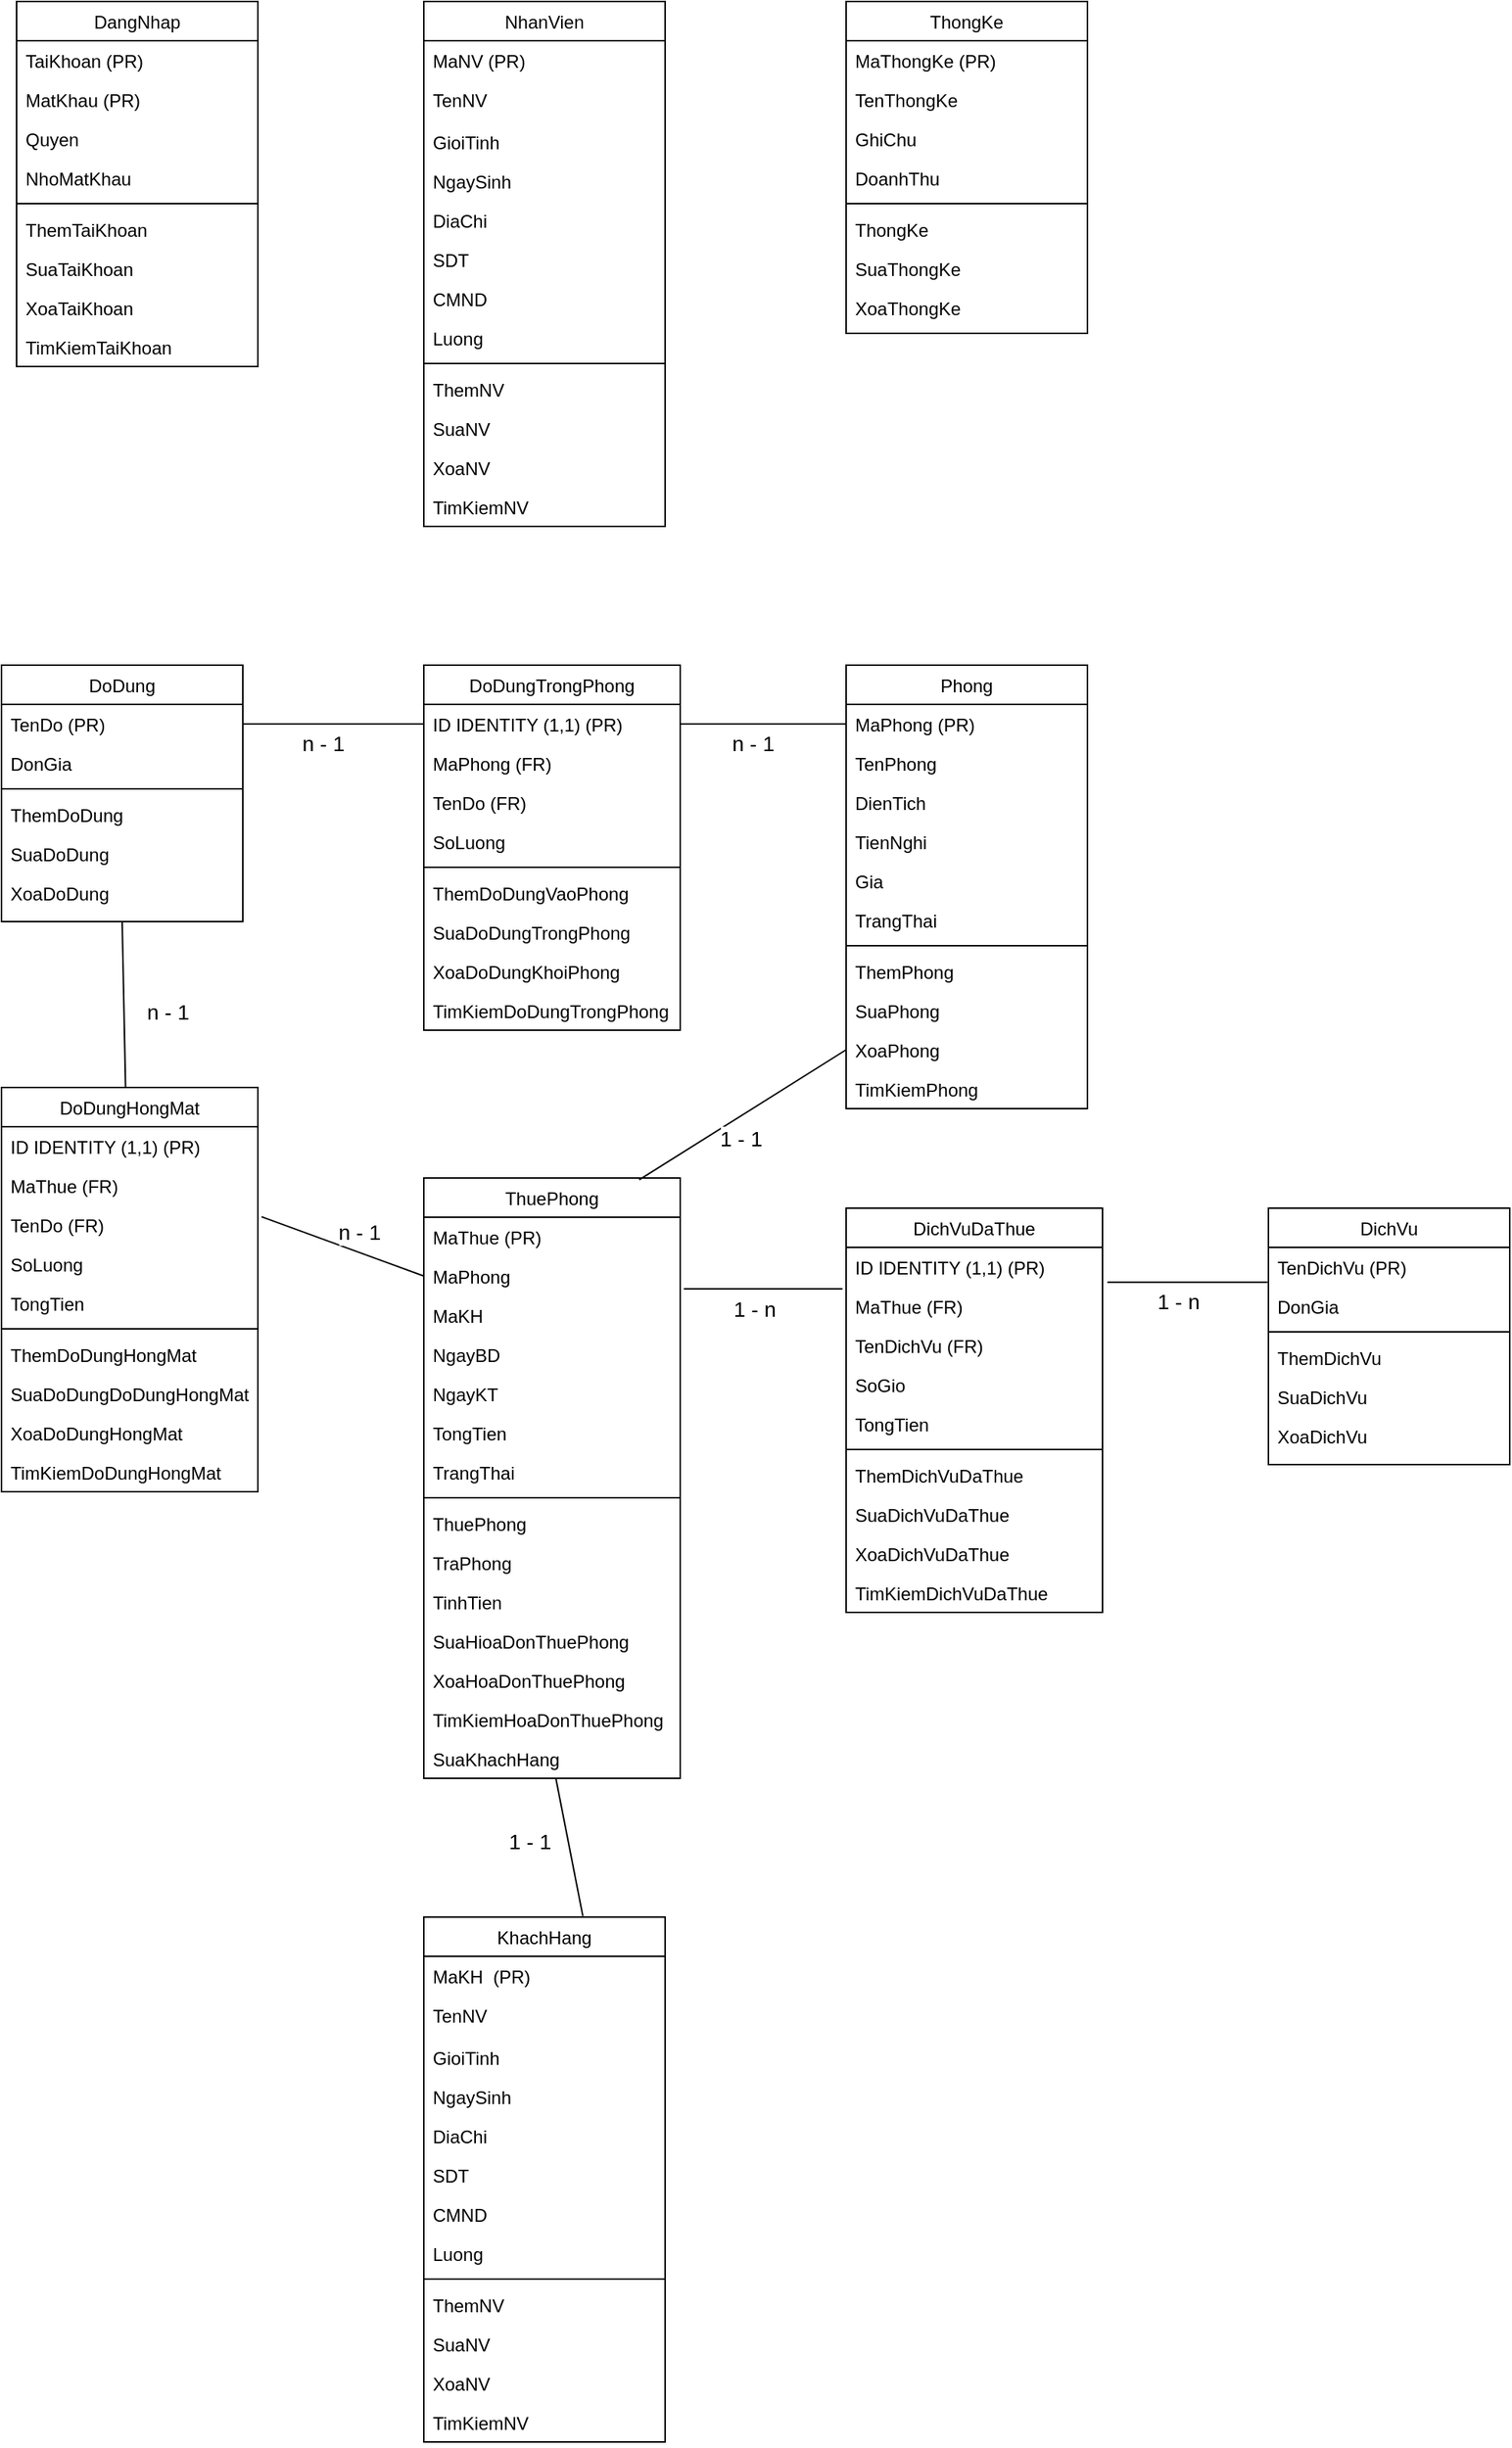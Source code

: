 <mxfile version="19.0.3" type="device"><diagram id="C5RBs43oDa-KdzZeNtuy" name="Page-1"><mxGraphModel dx="1102" dy="1016" grid="1" gridSize="10" guides="1" tooltips="1" connect="1" arrows="1" fold="1" page="1" pageScale="1" pageWidth="827" pageHeight="1169" math="0" shadow="0"><root><mxCell id="WIyWlLk6GJQsqaUBKTNV-0"/><mxCell id="WIyWlLk6GJQsqaUBKTNV-1" parent="WIyWlLk6GJQsqaUBKTNV-0"/><mxCell id="zkfFHV4jXpPFQw0GAbJ--17" value="DangNhap" style="swimlane;fontStyle=0;align=center;verticalAlign=top;childLayout=stackLayout;horizontal=1;startSize=26;horizontalStack=0;resizeParent=1;resizeLast=0;collapsible=1;marginBottom=0;rounded=0;shadow=0;strokeWidth=1;" parent="WIyWlLk6GJQsqaUBKTNV-1" vertex="1"><mxGeometry x="210" y="120" width="160" height="242" as="geometry"><mxRectangle x="550" y="140" width="160" height="26" as="alternateBounds"/></mxGeometry></mxCell><mxCell id="zkfFHV4jXpPFQw0GAbJ--18" value="TaiKhoan (PR)" style="text;align=left;verticalAlign=top;spacingLeft=4;spacingRight=4;overflow=hidden;rotatable=0;points=[[0,0.5],[1,0.5]];portConstraint=eastwest;" parent="zkfFHV4jXpPFQw0GAbJ--17" vertex="1"><mxGeometry y="26" width="160" height="26" as="geometry"/></mxCell><mxCell id="zkfFHV4jXpPFQw0GAbJ--19" value="MatKhau (PR)" style="text;align=left;verticalAlign=top;spacingLeft=4;spacingRight=4;overflow=hidden;rotatable=0;points=[[0,0.5],[1,0.5]];portConstraint=eastwest;rounded=0;shadow=0;html=0;" parent="zkfFHV4jXpPFQw0GAbJ--17" vertex="1"><mxGeometry y="52" width="160" height="26" as="geometry"/></mxCell><mxCell id="zkfFHV4jXpPFQw0GAbJ--20" value="Quyen" style="text;align=left;verticalAlign=top;spacingLeft=4;spacingRight=4;overflow=hidden;rotatable=0;points=[[0,0.5],[1,0.5]];portConstraint=eastwest;rounded=0;shadow=0;html=0;" parent="zkfFHV4jXpPFQw0GAbJ--17" vertex="1"><mxGeometry y="78" width="160" height="26" as="geometry"/></mxCell><mxCell id="zkfFHV4jXpPFQw0GAbJ--21" value="NhoMatKhau" style="text;align=left;verticalAlign=top;spacingLeft=4;spacingRight=4;overflow=hidden;rotatable=0;points=[[0,0.5],[1,0.5]];portConstraint=eastwest;rounded=0;shadow=0;html=0;" parent="zkfFHV4jXpPFQw0GAbJ--17" vertex="1"><mxGeometry y="104" width="160" height="26" as="geometry"/></mxCell><mxCell id="zkfFHV4jXpPFQw0GAbJ--23" value="" style="line;html=1;strokeWidth=1;align=left;verticalAlign=middle;spacingTop=-1;spacingLeft=3;spacingRight=3;rotatable=0;labelPosition=right;points=[];portConstraint=eastwest;" parent="zkfFHV4jXpPFQw0GAbJ--17" vertex="1"><mxGeometry y="130" width="160" height="8" as="geometry"/></mxCell><mxCell id="zkfFHV4jXpPFQw0GAbJ--24" value="ThemTaiKhoan" style="text;align=left;verticalAlign=top;spacingLeft=4;spacingRight=4;overflow=hidden;rotatable=0;points=[[0,0.5],[1,0.5]];portConstraint=eastwest;" parent="zkfFHV4jXpPFQw0GAbJ--17" vertex="1"><mxGeometry y="138" width="160" height="26" as="geometry"/></mxCell><mxCell id="zkfFHV4jXpPFQw0GAbJ--25" value="SuaTaiKhoan" style="text;align=left;verticalAlign=top;spacingLeft=4;spacingRight=4;overflow=hidden;rotatable=0;points=[[0,0.5],[1,0.5]];portConstraint=eastwest;" parent="zkfFHV4jXpPFQw0GAbJ--17" vertex="1"><mxGeometry y="164" width="160" height="26" as="geometry"/></mxCell><mxCell id="ROO74YBl-S3h7pm3-ZAk-0" value="XoaTaiKhoan" style="text;strokeColor=none;fillColor=none;align=left;verticalAlign=top;spacingLeft=4;spacingRight=4;overflow=hidden;rotatable=0;points=[[0,0.5],[1,0.5]];portConstraint=eastwest;" parent="zkfFHV4jXpPFQw0GAbJ--17" vertex="1"><mxGeometry y="190" width="160" height="26" as="geometry"/></mxCell><mxCell id="ROO74YBl-S3h7pm3-ZAk-1" value="TimKiemTaiKhoan" style="text;strokeColor=none;fillColor=none;align=left;verticalAlign=top;spacingLeft=4;spacingRight=4;overflow=hidden;rotatable=0;points=[[0,0.5],[1,0.5]];portConstraint=eastwest;" parent="zkfFHV4jXpPFQw0GAbJ--17" vertex="1"><mxGeometry y="216" width="160" height="26" as="geometry"/></mxCell><mxCell id="ROO74YBl-S3h7pm3-ZAk-2" value="NhanVien" style="swimlane;fontStyle=0;align=center;verticalAlign=top;childLayout=stackLayout;horizontal=1;startSize=26;horizontalStack=0;resizeParent=1;resizeLast=0;collapsible=1;marginBottom=0;rounded=0;shadow=0;strokeWidth=1;" parent="WIyWlLk6GJQsqaUBKTNV-1" vertex="1"><mxGeometry x="480" y="120" width="160" height="348" as="geometry"><mxRectangle x="550" y="140" width="160" height="26" as="alternateBounds"/></mxGeometry></mxCell><mxCell id="ROO74YBl-S3h7pm3-ZAk-3" value="MaNV (PR)" style="text;align=left;verticalAlign=top;spacingLeft=4;spacingRight=4;overflow=hidden;rotatable=0;points=[[0,0.5],[1,0.5]];portConstraint=eastwest;" parent="ROO74YBl-S3h7pm3-ZAk-2" vertex="1"><mxGeometry y="26" width="160" height="26" as="geometry"/></mxCell><mxCell id="ROO74YBl-S3h7pm3-ZAk-4" value="TenNV " style="text;align=left;verticalAlign=top;spacingLeft=4;spacingRight=4;overflow=hidden;rotatable=0;points=[[0,0.5],[1,0.5]];portConstraint=eastwest;rounded=0;shadow=0;html=0;" parent="ROO74YBl-S3h7pm3-ZAk-2" vertex="1"><mxGeometry y="52" width="160" height="28" as="geometry"/></mxCell><mxCell id="ROO74YBl-S3h7pm3-ZAk-5" value="GioiTinh" style="text;align=left;verticalAlign=top;spacingLeft=4;spacingRight=4;overflow=hidden;rotatable=0;points=[[0,0.5],[1,0.5]];portConstraint=eastwest;rounded=0;shadow=0;html=0;" parent="ROO74YBl-S3h7pm3-ZAk-2" vertex="1"><mxGeometry y="80" width="160" height="26" as="geometry"/></mxCell><mxCell id="ROO74YBl-S3h7pm3-ZAk-6" value="NgaySinh" style="text;align=left;verticalAlign=top;spacingLeft=4;spacingRight=4;overflow=hidden;rotatable=0;points=[[0,0.5],[1,0.5]];portConstraint=eastwest;rounded=0;shadow=0;html=0;" parent="ROO74YBl-S3h7pm3-ZAk-2" vertex="1"><mxGeometry y="106" width="160" height="26" as="geometry"/></mxCell><mxCell id="ROO74YBl-S3h7pm3-ZAk-12" value="DiaChi" style="text;strokeColor=none;fillColor=none;align=left;verticalAlign=top;spacingLeft=4;spacingRight=4;overflow=hidden;rotatable=0;points=[[0,0.5],[1,0.5]];portConstraint=eastwest;" parent="ROO74YBl-S3h7pm3-ZAk-2" vertex="1"><mxGeometry y="132" width="160" height="26" as="geometry"/></mxCell><mxCell id="ROO74YBl-S3h7pm3-ZAk-13" value="SDT" style="text;strokeColor=none;fillColor=none;align=left;verticalAlign=top;spacingLeft=4;spacingRight=4;overflow=hidden;rotatable=0;points=[[0,0.5],[1,0.5]];portConstraint=eastwest;" parent="ROO74YBl-S3h7pm3-ZAk-2" vertex="1"><mxGeometry y="158" width="160" height="26" as="geometry"/></mxCell><mxCell id="ROO74YBl-S3h7pm3-ZAk-14" value="CMND" style="text;strokeColor=none;fillColor=none;align=left;verticalAlign=top;spacingLeft=4;spacingRight=4;overflow=hidden;rotatable=0;points=[[0,0.5],[1,0.5]];portConstraint=eastwest;" parent="ROO74YBl-S3h7pm3-ZAk-2" vertex="1"><mxGeometry y="184" width="160" height="26" as="geometry"/></mxCell><mxCell id="ROO74YBl-S3h7pm3-ZAk-15" value="Luong" style="text;strokeColor=none;fillColor=none;align=left;verticalAlign=top;spacingLeft=4;spacingRight=4;overflow=hidden;rotatable=0;points=[[0,0.5],[1,0.5]];portConstraint=eastwest;" parent="ROO74YBl-S3h7pm3-ZAk-2" vertex="1"><mxGeometry y="210" width="160" height="26" as="geometry"/></mxCell><mxCell id="ROO74YBl-S3h7pm3-ZAk-7" value="" style="line;html=1;strokeWidth=1;align=left;verticalAlign=middle;spacingTop=-1;spacingLeft=3;spacingRight=3;rotatable=0;labelPosition=right;points=[];portConstraint=eastwest;" parent="ROO74YBl-S3h7pm3-ZAk-2" vertex="1"><mxGeometry y="236" width="160" height="8" as="geometry"/></mxCell><mxCell id="ROO74YBl-S3h7pm3-ZAk-8" value="ThemNV" style="text;align=left;verticalAlign=top;spacingLeft=4;spacingRight=4;overflow=hidden;rotatable=0;points=[[0,0.5],[1,0.5]];portConstraint=eastwest;" parent="ROO74YBl-S3h7pm3-ZAk-2" vertex="1"><mxGeometry y="244" width="160" height="26" as="geometry"/></mxCell><mxCell id="ROO74YBl-S3h7pm3-ZAk-9" value="SuaNV" style="text;align=left;verticalAlign=top;spacingLeft=4;spacingRight=4;overflow=hidden;rotatable=0;points=[[0,0.5],[1,0.5]];portConstraint=eastwest;" parent="ROO74YBl-S3h7pm3-ZAk-2" vertex="1"><mxGeometry y="270" width="160" height="26" as="geometry"/></mxCell><mxCell id="ROO74YBl-S3h7pm3-ZAk-10" value="XoaNV" style="text;strokeColor=none;fillColor=none;align=left;verticalAlign=top;spacingLeft=4;spacingRight=4;overflow=hidden;rotatable=0;points=[[0,0.5],[1,0.5]];portConstraint=eastwest;" parent="ROO74YBl-S3h7pm3-ZAk-2" vertex="1"><mxGeometry y="296" width="160" height="26" as="geometry"/></mxCell><mxCell id="ROO74YBl-S3h7pm3-ZAk-11" value="TimKiemNV" style="text;strokeColor=none;fillColor=none;align=left;verticalAlign=top;spacingLeft=4;spacingRight=4;overflow=hidden;rotatable=0;points=[[0,0.5],[1,0.5]];portConstraint=eastwest;" parent="ROO74YBl-S3h7pm3-ZAk-2" vertex="1"><mxGeometry y="322" width="160" height="26" as="geometry"/></mxCell><mxCell id="ROO74YBl-S3h7pm3-ZAk-16" value="ThongKe" style="swimlane;fontStyle=0;align=center;verticalAlign=top;childLayout=stackLayout;horizontal=1;startSize=26;horizontalStack=0;resizeParent=1;resizeLast=0;collapsible=1;marginBottom=0;rounded=0;shadow=0;strokeWidth=1;" parent="WIyWlLk6GJQsqaUBKTNV-1" vertex="1"><mxGeometry x="760" y="120" width="160" height="220" as="geometry"><mxRectangle x="550" y="140" width="160" height="26" as="alternateBounds"/></mxGeometry></mxCell><mxCell id="ROO74YBl-S3h7pm3-ZAk-17" value="MaThongKe (PR)" style="text;align=left;verticalAlign=top;spacingLeft=4;spacingRight=4;overflow=hidden;rotatable=0;points=[[0,0.5],[1,0.5]];portConstraint=eastwest;" parent="ROO74YBl-S3h7pm3-ZAk-16" vertex="1"><mxGeometry y="26" width="160" height="26" as="geometry"/></mxCell><mxCell id="ROO74YBl-S3h7pm3-ZAk-18" value="TenThongKe" style="text;align=left;verticalAlign=top;spacingLeft=4;spacingRight=4;overflow=hidden;rotatable=0;points=[[0,0.5],[1,0.5]];portConstraint=eastwest;rounded=0;shadow=0;html=0;" parent="ROO74YBl-S3h7pm3-ZAk-16" vertex="1"><mxGeometry y="52" width="160" height="26" as="geometry"/></mxCell><mxCell id="ROO74YBl-S3h7pm3-ZAk-19" value="GhiChu" style="text;align=left;verticalAlign=top;spacingLeft=4;spacingRight=4;overflow=hidden;rotatable=0;points=[[0,0.5],[1,0.5]];portConstraint=eastwest;rounded=0;shadow=0;html=0;" parent="ROO74YBl-S3h7pm3-ZAk-16" vertex="1"><mxGeometry y="78" width="160" height="26" as="geometry"/></mxCell><mxCell id="ROO74YBl-S3h7pm3-ZAk-20" value="DoanhThu" style="text;align=left;verticalAlign=top;spacingLeft=4;spacingRight=4;overflow=hidden;rotatable=0;points=[[0,0.5],[1,0.5]];portConstraint=eastwest;rounded=0;shadow=0;html=0;" parent="ROO74YBl-S3h7pm3-ZAk-16" vertex="1"><mxGeometry y="104" width="160" height="26" as="geometry"/></mxCell><mxCell id="ROO74YBl-S3h7pm3-ZAk-21" value="" style="line;html=1;strokeWidth=1;align=left;verticalAlign=middle;spacingTop=-1;spacingLeft=3;spacingRight=3;rotatable=0;labelPosition=right;points=[];portConstraint=eastwest;" parent="ROO74YBl-S3h7pm3-ZAk-16" vertex="1"><mxGeometry y="130" width="160" height="8" as="geometry"/></mxCell><mxCell id="ROO74YBl-S3h7pm3-ZAk-22" value="ThongKe" style="text;align=left;verticalAlign=top;spacingLeft=4;spacingRight=4;overflow=hidden;rotatable=0;points=[[0,0.5],[1,0.5]];portConstraint=eastwest;" parent="ROO74YBl-S3h7pm3-ZAk-16" vertex="1"><mxGeometry y="138" width="160" height="26" as="geometry"/></mxCell><mxCell id="ROO74YBl-S3h7pm3-ZAk-23" value="SuaThongKe" style="text;align=left;verticalAlign=top;spacingLeft=4;spacingRight=4;overflow=hidden;rotatable=0;points=[[0,0.5],[1,0.5]];portConstraint=eastwest;" parent="ROO74YBl-S3h7pm3-ZAk-16" vertex="1"><mxGeometry y="164" width="160" height="26" as="geometry"/></mxCell><mxCell id="ROO74YBl-S3h7pm3-ZAk-24" value="XoaThongKe" style="text;strokeColor=none;fillColor=none;align=left;verticalAlign=top;spacingLeft=4;spacingRight=4;overflow=hidden;rotatable=0;points=[[0,0.5],[1,0.5]];portConstraint=eastwest;" parent="ROO74YBl-S3h7pm3-ZAk-16" vertex="1"><mxGeometry y="190" width="160" height="26" as="geometry"/></mxCell><mxCell id="ROO74YBl-S3h7pm3-ZAk-26" value="DoDungTrongPhong" style="swimlane;fontStyle=0;align=center;verticalAlign=top;childLayout=stackLayout;horizontal=1;startSize=26;horizontalStack=0;resizeParent=1;resizeLast=0;collapsible=1;marginBottom=0;rounded=0;shadow=0;strokeWidth=1;" parent="WIyWlLk6GJQsqaUBKTNV-1" vertex="1"><mxGeometry x="480" y="560" width="170" height="242" as="geometry"><mxRectangle x="550" y="140" width="160" height="26" as="alternateBounds"/></mxGeometry></mxCell><mxCell id="ROO74YBl-S3h7pm3-ZAk-27" value="ID IDENTITY (1,1) (PR)" style="text;align=left;verticalAlign=top;spacingLeft=4;spacingRight=4;overflow=hidden;rotatable=0;points=[[0,0.5],[1,0.5]];portConstraint=eastwest;" parent="ROO74YBl-S3h7pm3-ZAk-26" vertex="1"><mxGeometry y="26" width="170" height="26" as="geometry"/></mxCell><mxCell id="ROO74YBl-S3h7pm3-ZAk-28" value="MaPhong (FR)" style="text;align=left;verticalAlign=top;spacingLeft=4;spacingRight=4;overflow=hidden;rotatable=0;points=[[0,0.5],[1,0.5]];portConstraint=eastwest;rounded=0;shadow=0;html=0;" parent="ROO74YBl-S3h7pm3-ZAk-26" vertex="1"><mxGeometry y="52" width="170" height="26" as="geometry"/></mxCell><mxCell id="ROO74YBl-S3h7pm3-ZAk-29" value="TenDo (FR)" style="text;align=left;verticalAlign=top;spacingLeft=4;spacingRight=4;overflow=hidden;rotatable=0;points=[[0,0.5],[1,0.5]];portConstraint=eastwest;rounded=0;shadow=0;html=0;" parent="ROO74YBl-S3h7pm3-ZAk-26" vertex="1"><mxGeometry y="78" width="170" height="26" as="geometry"/></mxCell><mxCell id="ROO74YBl-S3h7pm3-ZAk-30" value="SoLuong" style="text;align=left;verticalAlign=top;spacingLeft=4;spacingRight=4;overflow=hidden;rotatable=0;points=[[0,0.5],[1,0.5]];portConstraint=eastwest;rounded=0;shadow=0;html=0;" parent="ROO74YBl-S3h7pm3-ZAk-26" vertex="1"><mxGeometry y="104" width="170" height="26" as="geometry"/></mxCell><mxCell id="ROO74YBl-S3h7pm3-ZAk-31" value="" style="line;html=1;strokeWidth=1;align=left;verticalAlign=middle;spacingTop=-1;spacingLeft=3;spacingRight=3;rotatable=0;labelPosition=right;points=[];portConstraint=eastwest;" parent="ROO74YBl-S3h7pm3-ZAk-26" vertex="1"><mxGeometry y="130" width="170" height="8" as="geometry"/></mxCell><mxCell id="ROO74YBl-S3h7pm3-ZAk-32" value="ThemDoDungVaoPhong" style="text;align=left;verticalAlign=top;spacingLeft=4;spacingRight=4;overflow=hidden;rotatable=0;points=[[0,0.5],[1,0.5]];portConstraint=eastwest;" parent="ROO74YBl-S3h7pm3-ZAk-26" vertex="1"><mxGeometry y="138" width="170" height="26" as="geometry"/></mxCell><mxCell id="ROO74YBl-S3h7pm3-ZAk-33" value="SuaDoDungTrongPhong" style="text;align=left;verticalAlign=top;spacingLeft=4;spacingRight=4;overflow=hidden;rotatable=0;points=[[0,0.5],[1,0.5]];portConstraint=eastwest;" parent="ROO74YBl-S3h7pm3-ZAk-26" vertex="1"><mxGeometry y="164" width="170" height="26" as="geometry"/></mxCell><mxCell id="ROO74YBl-S3h7pm3-ZAk-34" value="XoaDoDungKhoiPhong" style="text;strokeColor=none;fillColor=none;align=left;verticalAlign=top;spacingLeft=4;spacingRight=4;overflow=hidden;rotatable=0;points=[[0,0.5],[1,0.5]];portConstraint=eastwest;" parent="ROO74YBl-S3h7pm3-ZAk-26" vertex="1"><mxGeometry y="190" width="170" height="26" as="geometry"/></mxCell><mxCell id="ROO74YBl-S3h7pm3-ZAk-35" value="TimKiemDoDungTrongPhong" style="text;strokeColor=none;fillColor=none;align=left;verticalAlign=top;spacingLeft=4;spacingRight=4;overflow=hidden;rotatable=0;points=[[0,0.5],[1,0.5]];portConstraint=eastwest;" parent="ROO74YBl-S3h7pm3-ZAk-26" vertex="1"><mxGeometry y="216" width="170" height="26" as="geometry"/></mxCell><mxCell id="ROO74YBl-S3h7pm3-ZAk-36" value="DoDung" style="swimlane;fontStyle=0;align=center;verticalAlign=top;childLayout=stackLayout;horizontal=1;startSize=26;horizontalStack=0;resizeParent=1;resizeLast=0;collapsible=1;marginBottom=0;rounded=0;shadow=0;strokeWidth=1;" parent="WIyWlLk6GJQsqaUBKTNV-1" vertex="1"><mxGeometry x="200" y="560" width="160" height="170" as="geometry"><mxRectangle x="550" y="140" width="160" height="26" as="alternateBounds"/></mxGeometry></mxCell><mxCell id="ROO74YBl-S3h7pm3-ZAk-37" value="TenDo (PR)" style="text;align=left;verticalAlign=top;spacingLeft=4;spacingRight=4;overflow=hidden;rotatable=0;points=[[0,0.5],[1,0.5]];portConstraint=eastwest;" parent="ROO74YBl-S3h7pm3-ZAk-36" vertex="1"><mxGeometry y="26" width="160" height="26" as="geometry"/></mxCell><mxCell id="ROO74YBl-S3h7pm3-ZAk-38" value="DonGia" style="text;align=left;verticalAlign=top;spacingLeft=4;spacingRight=4;overflow=hidden;rotatable=0;points=[[0,0.5],[1,0.5]];portConstraint=eastwest;rounded=0;shadow=0;html=0;" parent="ROO74YBl-S3h7pm3-ZAk-36" vertex="1"><mxGeometry y="52" width="160" height="26" as="geometry"/></mxCell><mxCell id="ROO74YBl-S3h7pm3-ZAk-41" value="" style="line;html=1;strokeWidth=1;align=left;verticalAlign=middle;spacingTop=-1;spacingLeft=3;spacingRight=3;rotatable=0;labelPosition=right;points=[];portConstraint=eastwest;" parent="ROO74YBl-S3h7pm3-ZAk-36" vertex="1"><mxGeometry y="78" width="160" height="8" as="geometry"/></mxCell><mxCell id="ROO74YBl-S3h7pm3-ZAk-42" value="ThemDoDung" style="text;align=left;verticalAlign=top;spacingLeft=4;spacingRight=4;overflow=hidden;rotatable=0;points=[[0,0.5],[1,0.5]];portConstraint=eastwest;" parent="ROO74YBl-S3h7pm3-ZAk-36" vertex="1"><mxGeometry y="86" width="160" height="26" as="geometry"/></mxCell><mxCell id="ROO74YBl-S3h7pm3-ZAk-43" value="SuaDoDung" style="text;align=left;verticalAlign=top;spacingLeft=4;spacingRight=4;overflow=hidden;rotatable=0;points=[[0,0.5],[1,0.5]];portConstraint=eastwest;" parent="ROO74YBl-S3h7pm3-ZAk-36" vertex="1"><mxGeometry y="112" width="160" height="26" as="geometry"/></mxCell><mxCell id="ROO74YBl-S3h7pm3-ZAk-44" value="XoaDoDung" style="text;strokeColor=none;fillColor=none;align=left;verticalAlign=top;spacingLeft=4;spacingRight=4;overflow=hidden;rotatable=0;points=[[0,0.5],[1,0.5]];portConstraint=eastwest;" parent="ROO74YBl-S3h7pm3-ZAk-36" vertex="1"><mxGeometry y="138" width="160" height="26" as="geometry"/></mxCell><mxCell id="ROO74YBl-S3h7pm3-ZAk-46" value="Phong" style="swimlane;fontStyle=0;align=center;verticalAlign=top;childLayout=stackLayout;horizontal=1;startSize=26;horizontalStack=0;resizeParent=1;resizeLast=0;collapsible=1;marginBottom=0;rounded=0;shadow=0;strokeWidth=1;" parent="WIyWlLk6GJQsqaUBKTNV-1" vertex="1"><mxGeometry x="760" y="560" width="160" height="294" as="geometry"><mxRectangle x="550" y="140" width="160" height="26" as="alternateBounds"/></mxGeometry></mxCell><mxCell id="ROO74YBl-S3h7pm3-ZAk-47" value="MaPhong (PR)" style="text;align=left;verticalAlign=top;spacingLeft=4;spacingRight=4;overflow=hidden;rotatable=0;points=[[0,0.5],[1,0.5]];portConstraint=eastwest;" parent="ROO74YBl-S3h7pm3-ZAk-46" vertex="1"><mxGeometry y="26" width="160" height="26" as="geometry"/></mxCell><mxCell id="ROO74YBl-S3h7pm3-ZAk-48" value="TenPhong" style="text;align=left;verticalAlign=top;spacingLeft=4;spacingRight=4;overflow=hidden;rotatable=0;points=[[0,0.5],[1,0.5]];portConstraint=eastwest;rounded=0;shadow=0;html=0;" parent="ROO74YBl-S3h7pm3-ZAk-46" vertex="1"><mxGeometry y="52" width="160" height="26" as="geometry"/></mxCell><mxCell id="ROO74YBl-S3h7pm3-ZAk-53" value="DienTich" style="text;strokeColor=none;fillColor=none;align=left;verticalAlign=top;spacingLeft=4;spacingRight=4;overflow=hidden;rotatable=0;points=[[0,0.5],[1,0.5]];portConstraint=eastwest;" parent="ROO74YBl-S3h7pm3-ZAk-46" vertex="1"><mxGeometry y="78" width="160" height="26" as="geometry"/></mxCell><mxCell id="ROO74YBl-S3h7pm3-ZAk-54" value="TienNghi" style="text;strokeColor=none;fillColor=none;align=left;verticalAlign=top;spacingLeft=4;spacingRight=4;overflow=hidden;rotatable=0;points=[[0,0.5],[1,0.5]];portConstraint=eastwest;" parent="ROO74YBl-S3h7pm3-ZAk-46" vertex="1"><mxGeometry y="104" width="160" height="26" as="geometry"/></mxCell><mxCell id="ROO74YBl-S3h7pm3-ZAk-55" value="Gia" style="text;strokeColor=none;fillColor=none;align=left;verticalAlign=top;spacingLeft=4;spacingRight=4;overflow=hidden;rotatable=0;points=[[0,0.5],[1,0.5]];portConstraint=eastwest;" parent="ROO74YBl-S3h7pm3-ZAk-46" vertex="1"><mxGeometry y="130" width="160" height="26" as="geometry"/></mxCell><mxCell id="ROO74YBl-S3h7pm3-ZAk-56" value="TrangThai" style="text;strokeColor=none;fillColor=none;align=left;verticalAlign=top;spacingLeft=4;spacingRight=4;overflow=hidden;rotatable=0;points=[[0,0.5],[1,0.5]];portConstraint=eastwest;" parent="ROO74YBl-S3h7pm3-ZAk-46" vertex="1"><mxGeometry y="156" width="160" height="26" as="geometry"/></mxCell><mxCell id="ROO74YBl-S3h7pm3-ZAk-49" value="" style="line;html=1;strokeWidth=1;align=left;verticalAlign=middle;spacingTop=-1;spacingLeft=3;spacingRight=3;rotatable=0;labelPosition=right;points=[];portConstraint=eastwest;" parent="ROO74YBl-S3h7pm3-ZAk-46" vertex="1"><mxGeometry y="182" width="160" height="8" as="geometry"/></mxCell><mxCell id="ROO74YBl-S3h7pm3-ZAk-50" value="ThemPhong" style="text;align=left;verticalAlign=top;spacingLeft=4;spacingRight=4;overflow=hidden;rotatable=0;points=[[0,0.5],[1,0.5]];portConstraint=eastwest;" parent="ROO74YBl-S3h7pm3-ZAk-46" vertex="1"><mxGeometry y="190" width="160" height="26" as="geometry"/></mxCell><mxCell id="ROO74YBl-S3h7pm3-ZAk-51" value="SuaPhong" style="text;align=left;verticalAlign=top;spacingLeft=4;spacingRight=4;overflow=hidden;rotatable=0;points=[[0,0.5],[1,0.5]];portConstraint=eastwest;" parent="ROO74YBl-S3h7pm3-ZAk-46" vertex="1"><mxGeometry y="216" width="160" height="26" as="geometry"/></mxCell><mxCell id="ROO74YBl-S3h7pm3-ZAk-52" value="XoaPhong" style="text;strokeColor=none;fillColor=none;align=left;verticalAlign=top;spacingLeft=4;spacingRight=4;overflow=hidden;rotatable=0;points=[[0,0.5],[1,0.5]];portConstraint=eastwest;" parent="ROO74YBl-S3h7pm3-ZAk-46" vertex="1"><mxGeometry y="242" width="160" height="26" as="geometry"/></mxCell><mxCell id="ROO74YBl-S3h7pm3-ZAk-57" value="TimKiemPhong" style="text;strokeColor=none;fillColor=none;align=left;verticalAlign=top;spacingLeft=4;spacingRight=4;overflow=hidden;rotatable=0;points=[[0,0.5],[1,0.5]];portConstraint=eastwest;" parent="ROO74YBl-S3h7pm3-ZAk-46" vertex="1"><mxGeometry y="268" width="160" height="26" as="geometry"/></mxCell><mxCell id="ROO74YBl-S3h7pm3-ZAk-58" value="DoDungHongMat" style="swimlane;fontStyle=0;align=center;verticalAlign=top;childLayout=stackLayout;horizontal=1;startSize=26;horizontalStack=0;resizeParent=1;resizeLast=0;collapsible=1;marginBottom=0;rounded=0;shadow=0;strokeWidth=1;" parent="WIyWlLk6GJQsqaUBKTNV-1" vertex="1"><mxGeometry x="200" y="840" width="170" height="268" as="geometry"><mxRectangle x="550" y="140" width="160" height="26" as="alternateBounds"/></mxGeometry></mxCell><mxCell id="ROO74YBl-S3h7pm3-ZAk-59" value="ID IDENTITY (1,1) (PR)" style="text;align=left;verticalAlign=top;spacingLeft=4;spacingRight=4;overflow=hidden;rotatable=0;points=[[0,0.5],[1,0.5]];portConstraint=eastwest;" parent="ROO74YBl-S3h7pm3-ZAk-58" vertex="1"><mxGeometry y="26" width="170" height="26" as="geometry"/></mxCell><mxCell id="ROO74YBl-S3h7pm3-ZAk-60" value="MaThue (FR)" style="text;align=left;verticalAlign=top;spacingLeft=4;spacingRight=4;overflow=hidden;rotatable=0;points=[[0,0.5],[1,0.5]];portConstraint=eastwest;rounded=0;shadow=0;html=0;" parent="ROO74YBl-S3h7pm3-ZAk-58" vertex="1"><mxGeometry y="52" width="170" height="26" as="geometry"/></mxCell><mxCell id="ROO74YBl-S3h7pm3-ZAk-68" value="TenDo (FR)" style="text;strokeColor=none;fillColor=none;align=left;verticalAlign=top;spacingLeft=4;spacingRight=4;overflow=hidden;rotatable=0;points=[[0,0.5],[1,0.5]];portConstraint=eastwest;" parent="ROO74YBl-S3h7pm3-ZAk-58" vertex="1"><mxGeometry y="78" width="170" height="26" as="geometry"/></mxCell><mxCell id="ROO74YBl-S3h7pm3-ZAk-65" value="SoLuong" style="text;strokeColor=none;fillColor=none;align=left;verticalAlign=top;spacingLeft=4;spacingRight=4;overflow=hidden;rotatable=0;points=[[0,0.5],[1,0.5]];portConstraint=eastwest;" parent="ROO74YBl-S3h7pm3-ZAk-58" vertex="1"><mxGeometry y="104" width="170" height="26" as="geometry"/></mxCell><mxCell id="ROO74YBl-S3h7pm3-ZAk-66" value="TongTien" style="text;strokeColor=none;fillColor=none;align=left;verticalAlign=top;spacingLeft=4;spacingRight=4;overflow=hidden;rotatable=0;points=[[0,0.5],[1,0.5]];portConstraint=eastwest;" parent="ROO74YBl-S3h7pm3-ZAk-58" vertex="1"><mxGeometry y="130" width="170" height="26" as="geometry"/></mxCell><mxCell id="ROO74YBl-S3h7pm3-ZAk-61" value="" style="line;html=1;strokeWidth=1;align=left;verticalAlign=middle;spacingTop=-1;spacingLeft=3;spacingRight=3;rotatable=0;labelPosition=right;points=[];portConstraint=eastwest;" parent="ROO74YBl-S3h7pm3-ZAk-58" vertex="1"><mxGeometry y="156" width="170" height="8" as="geometry"/></mxCell><mxCell id="ROO74YBl-S3h7pm3-ZAk-62" value="ThemDoDungHongMat" style="text;align=left;verticalAlign=top;spacingLeft=4;spacingRight=4;overflow=hidden;rotatable=0;points=[[0,0.5],[1,0.5]];portConstraint=eastwest;" parent="ROO74YBl-S3h7pm3-ZAk-58" vertex="1"><mxGeometry y="164" width="170" height="26" as="geometry"/></mxCell><mxCell id="ROO74YBl-S3h7pm3-ZAk-63" value="SuaDoDungDoDungHongMat" style="text;align=left;verticalAlign=top;spacingLeft=4;spacingRight=4;overflow=hidden;rotatable=0;points=[[0,0.5],[1,0.5]];portConstraint=eastwest;" parent="ROO74YBl-S3h7pm3-ZAk-58" vertex="1"><mxGeometry y="190" width="170" height="26" as="geometry"/></mxCell><mxCell id="ROO74YBl-S3h7pm3-ZAk-64" value="XoaDoDungHongMat" style="text;strokeColor=none;fillColor=none;align=left;verticalAlign=top;spacingLeft=4;spacingRight=4;overflow=hidden;rotatable=0;points=[[0,0.5],[1,0.5]];portConstraint=eastwest;" parent="ROO74YBl-S3h7pm3-ZAk-58" vertex="1"><mxGeometry y="216" width="170" height="26" as="geometry"/></mxCell><mxCell id="ROO74YBl-S3h7pm3-ZAk-67" value="TimKiemDoDungHongMat" style="text;strokeColor=none;fillColor=none;align=left;verticalAlign=top;spacingLeft=4;spacingRight=4;overflow=hidden;rotatable=0;points=[[0,0.5],[1,0.5]];portConstraint=eastwest;" parent="ROO74YBl-S3h7pm3-ZAk-58" vertex="1"><mxGeometry y="242" width="170" height="26" as="geometry"/></mxCell><mxCell id="ROO74YBl-S3h7pm3-ZAk-70" value="ThuePhong" style="swimlane;fontStyle=0;align=center;verticalAlign=top;childLayout=stackLayout;horizontal=1;startSize=26;horizontalStack=0;resizeParent=1;resizeLast=0;collapsible=1;marginBottom=0;rounded=0;shadow=0;strokeWidth=1;" parent="WIyWlLk6GJQsqaUBKTNV-1" vertex="1"><mxGeometry x="480" y="900" width="170" height="398" as="geometry"><mxRectangle x="550" y="140" width="160" height="26" as="alternateBounds"/></mxGeometry></mxCell><mxCell id="ROO74YBl-S3h7pm3-ZAk-71" value="MaThue (PR)" style="text;align=left;verticalAlign=top;spacingLeft=4;spacingRight=4;overflow=hidden;rotatable=0;points=[[0,0.5],[1,0.5]];portConstraint=eastwest;" parent="ROO74YBl-S3h7pm3-ZAk-70" vertex="1"><mxGeometry y="26" width="170" height="26" as="geometry"/></mxCell><mxCell id="ROO74YBl-S3h7pm3-ZAk-72" value="MaPhong" style="text;align=left;verticalAlign=top;spacingLeft=4;spacingRight=4;overflow=hidden;rotatable=0;points=[[0,0.5],[1,0.5]];portConstraint=eastwest;rounded=0;shadow=0;html=0;" parent="ROO74YBl-S3h7pm3-ZAk-70" vertex="1"><mxGeometry y="52" width="170" height="26" as="geometry"/></mxCell><mxCell id="ROO74YBl-S3h7pm3-ZAk-77" value="MaKH" style="text;strokeColor=none;fillColor=none;align=left;verticalAlign=top;spacingLeft=4;spacingRight=4;overflow=hidden;rotatable=0;points=[[0,0.5],[1,0.5]];portConstraint=eastwest;" parent="ROO74YBl-S3h7pm3-ZAk-70" vertex="1"><mxGeometry y="78" width="170" height="26" as="geometry"/></mxCell><mxCell id="ROO74YBl-S3h7pm3-ZAk-78" value="NgayBD" style="text;strokeColor=none;fillColor=none;align=left;verticalAlign=top;spacingLeft=4;spacingRight=4;overflow=hidden;rotatable=0;points=[[0,0.5],[1,0.5]];portConstraint=eastwest;" parent="ROO74YBl-S3h7pm3-ZAk-70" vertex="1"><mxGeometry y="104" width="170" height="26" as="geometry"/></mxCell><mxCell id="ROO74YBl-S3h7pm3-ZAk-79" value="NgayKT" style="text;strokeColor=none;fillColor=none;align=left;verticalAlign=top;spacingLeft=4;spacingRight=4;overflow=hidden;rotatable=0;points=[[0,0.5],[1,0.5]];portConstraint=eastwest;" parent="ROO74YBl-S3h7pm3-ZAk-70" vertex="1"><mxGeometry y="130" width="170" height="26" as="geometry"/></mxCell><mxCell id="ROO74YBl-S3h7pm3-ZAk-80" value="TongTien" style="text;strokeColor=none;fillColor=none;align=left;verticalAlign=top;spacingLeft=4;spacingRight=4;overflow=hidden;rotatable=0;points=[[0,0.5],[1,0.5]];portConstraint=eastwest;" parent="ROO74YBl-S3h7pm3-ZAk-70" vertex="1"><mxGeometry y="156" width="170" height="26" as="geometry"/></mxCell><mxCell id="ROO74YBl-S3h7pm3-ZAk-81" value="TrangThai" style="text;strokeColor=none;fillColor=none;align=left;verticalAlign=top;spacingLeft=4;spacingRight=4;overflow=hidden;rotatable=0;points=[[0,0.5],[1,0.5]];portConstraint=eastwest;" parent="ROO74YBl-S3h7pm3-ZAk-70" vertex="1"><mxGeometry y="182" width="170" height="26" as="geometry"/></mxCell><mxCell id="ROO74YBl-S3h7pm3-ZAk-73" value="" style="line;html=1;strokeWidth=1;align=left;verticalAlign=middle;spacingTop=-1;spacingLeft=3;spacingRight=3;rotatable=0;labelPosition=right;points=[];portConstraint=eastwest;" parent="ROO74YBl-S3h7pm3-ZAk-70" vertex="1"><mxGeometry y="208" width="170" height="8" as="geometry"/></mxCell><mxCell id="ROO74YBl-S3h7pm3-ZAk-74" value="ThuePhong" style="text;align=left;verticalAlign=top;spacingLeft=4;spacingRight=4;overflow=hidden;rotatable=0;points=[[0,0.5],[1,0.5]];portConstraint=eastwest;" parent="ROO74YBl-S3h7pm3-ZAk-70" vertex="1"><mxGeometry y="216" width="170" height="26" as="geometry"/></mxCell><mxCell id="ROO74YBl-S3h7pm3-ZAk-75" value="TraPhong" style="text;align=left;verticalAlign=top;spacingLeft=4;spacingRight=4;overflow=hidden;rotatable=0;points=[[0,0.5],[1,0.5]];portConstraint=eastwest;" parent="ROO74YBl-S3h7pm3-ZAk-70" vertex="1"><mxGeometry y="242" width="170" height="26" as="geometry"/></mxCell><mxCell id="ROO74YBl-S3h7pm3-ZAk-83" value="TinhTien" style="text;strokeColor=none;fillColor=none;align=left;verticalAlign=top;spacingLeft=4;spacingRight=4;overflow=hidden;rotatable=0;points=[[0,0.5],[1,0.5]];portConstraint=eastwest;" parent="ROO74YBl-S3h7pm3-ZAk-70" vertex="1"><mxGeometry y="268" width="170" height="26" as="geometry"/></mxCell><mxCell id="ROO74YBl-S3h7pm3-ZAk-76" value="SuaHioaDonThuePhong" style="text;strokeColor=none;fillColor=none;align=left;verticalAlign=top;spacingLeft=4;spacingRight=4;overflow=hidden;rotatable=0;points=[[0,0.5],[1,0.5]];portConstraint=eastwest;" parent="ROO74YBl-S3h7pm3-ZAk-70" vertex="1"><mxGeometry y="294" width="170" height="26" as="geometry"/></mxCell><mxCell id="ROO74YBl-S3h7pm3-ZAk-82" value="XoaHoaDonThuePhong" style="text;strokeColor=none;fillColor=none;align=left;verticalAlign=top;spacingLeft=4;spacingRight=4;overflow=hidden;rotatable=0;points=[[0,0.5],[1,0.5]];portConstraint=eastwest;" parent="ROO74YBl-S3h7pm3-ZAk-70" vertex="1"><mxGeometry y="320" width="170" height="26" as="geometry"/></mxCell><mxCell id="ROO74YBl-S3h7pm3-ZAk-88" value="TimKiemHoaDonThuePhong" style="text;strokeColor=none;fillColor=none;align=left;verticalAlign=top;spacingLeft=4;spacingRight=4;overflow=hidden;rotatable=0;points=[[0,0.5],[1,0.5]];portConstraint=eastwest;" parent="ROO74YBl-S3h7pm3-ZAk-70" vertex="1"><mxGeometry y="346" width="170" height="26" as="geometry"/></mxCell><mxCell id="ROO74YBl-S3h7pm3-ZAk-89" value="SuaKhachHang" style="text;strokeColor=none;fillColor=none;align=left;verticalAlign=top;spacingLeft=4;spacingRight=4;overflow=hidden;rotatable=0;points=[[0,0.5],[1,0.5]];portConstraint=eastwest;" parent="ROO74YBl-S3h7pm3-ZAk-70" vertex="1"><mxGeometry y="372" width="170" height="26" as="geometry"/></mxCell><mxCell id="ROO74YBl-S3h7pm3-ZAk-90" value="DichVu" style="swimlane;fontStyle=0;align=center;verticalAlign=top;childLayout=stackLayout;horizontal=1;startSize=26;horizontalStack=0;resizeParent=1;resizeLast=0;collapsible=1;marginBottom=0;rounded=0;shadow=0;strokeWidth=1;" parent="WIyWlLk6GJQsqaUBKTNV-1" vertex="1"><mxGeometry x="1040" y="920" width="160" height="170" as="geometry"><mxRectangle x="550" y="140" width="160" height="26" as="alternateBounds"/></mxGeometry></mxCell><mxCell id="ROO74YBl-S3h7pm3-ZAk-91" value="TenDichVu (PR)" style="text;align=left;verticalAlign=top;spacingLeft=4;spacingRight=4;overflow=hidden;rotatable=0;points=[[0,0.5],[1,0.5]];portConstraint=eastwest;" parent="ROO74YBl-S3h7pm3-ZAk-90" vertex="1"><mxGeometry y="26" width="160" height="26" as="geometry"/></mxCell><mxCell id="ROO74YBl-S3h7pm3-ZAk-92" value="DonGia" style="text;align=left;verticalAlign=top;spacingLeft=4;spacingRight=4;overflow=hidden;rotatable=0;points=[[0,0.5],[1,0.5]];portConstraint=eastwest;rounded=0;shadow=0;html=0;" parent="ROO74YBl-S3h7pm3-ZAk-90" vertex="1"><mxGeometry y="52" width="160" height="26" as="geometry"/></mxCell><mxCell id="ROO74YBl-S3h7pm3-ZAk-93" value="" style="line;html=1;strokeWidth=1;align=left;verticalAlign=middle;spacingTop=-1;spacingLeft=3;spacingRight=3;rotatable=0;labelPosition=right;points=[];portConstraint=eastwest;" parent="ROO74YBl-S3h7pm3-ZAk-90" vertex="1"><mxGeometry y="78" width="160" height="8" as="geometry"/></mxCell><mxCell id="ROO74YBl-S3h7pm3-ZAk-94" value="ThemDichVu" style="text;align=left;verticalAlign=top;spacingLeft=4;spacingRight=4;overflow=hidden;rotatable=0;points=[[0,0.5],[1,0.5]];portConstraint=eastwest;" parent="ROO74YBl-S3h7pm3-ZAk-90" vertex="1"><mxGeometry y="86" width="160" height="26" as="geometry"/></mxCell><mxCell id="ROO74YBl-S3h7pm3-ZAk-95" value="SuaDichVu" style="text;align=left;verticalAlign=top;spacingLeft=4;spacingRight=4;overflow=hidden;rotatable=0;points=[[0,0.5],[1,0.5]];portConstraint=eastwest;" parent="ROO74YBl-S3h7pm3-ZAk-90" vertex="1"><mxGeometry y="112" width="160" height="26" as="geometry"/></mxCell><mxCell id="ROO74YBl-S3h7pm3-ZAk-96" value="XoaDichVu" style="text;strokeColor=none;fillColor=none;align=left;verticalAlign=top;spacingLeft=4;spacingRight=4;overflow=hidden;rotatable=0;points=[[0,0.5],[1,0.5]];portConstraint=eastwest;" parent="ROO74YBl-S3h7pm3-ZAk-90" vertex="1"><mxGeometry y="138" width="160" height="26" as="geometry"/></mxCell><mxCell id="ROO74YBl-S3h7pm3-ZAk-97" value="DichVuDaThue" style="swimlane;fontStyle=0;align=center;verticalAlign=top;childLayout=stackLayout;horizontal=1;startSize=26;horizontalStack=0;resizeParent=1;resizeLast=0;collapsible=1;marginBottom=0;rounded=0;shadow=0;strokeWidth=1;" parent="WIyWlLk6GJQsqaUBKTNV-1" vertex="1"><mxGeometry x="760" y="920" width="170" height="268" as="geometry"><mxRectangle x="550" y="140" width="160" height="26" as="alternateBounds"/></mxGeometry></mxCell><mxCell id="ROO74YBl-S3h7pm3-ZAk-98" value="ID IDENTITY (1,1) (PR)" style="text;align=left;verticalAlign=top;spacingLeft=4;spacingRight=4;overflow=hidden;rotatable=0;points=[[0,0.5],[1,0.5]];portConstraint=eastwest;" parent="ROO74YBl-S3h7pm3-ZAk-97" vertex="1"><mxGeometry y="26" width="170" height="26" as="geometry"/></mxCell><mxCell id="ROO74YBl-S3h7pm3-ZAk-99" value="MaThue (FR)" style="text;align=left;verticalAlign=top;spacingLeft=4;spacingRight=4;overflow=hidden;rotatable=0;points=[[0,0.5],[1,0.5]];portConstraint=eastwest;rounded=0;shadow=0;html=0;" parent="ROO74YBl-S3h7pm3-ZAk-97" vertex="1"><mxGeometry y="52" width="170" height="26" as="geometry"/></mxCell><mxCell id="ROO74YBl-S3h7pm3-ZAk-100" value="TenDichVu (FR)" style="text;strokeColor=none;fillColor=none;align=left;verticalAlign=top;spacingLeft=4;spacingRight=4;overflow=hidden;rotatable=0;points=[[0,0.5],[1,0.5]];portConstraint=eastwest;" parent="ROO74YBl-S3h7pm3-ZAk-97" vertex="1"><mxGeometry y="78" width="170" height="26" as="geometry"/></mxCell><mxCell id="ROO74YBl-S3h7pm3-ZAk-101" value="SoGio" style="text;strokeColor=none;fillColor=none;align=left;verticalAlign=top;spacingLeft=4;spacingRight=4;overflow=hidden;rotatable=0;points=[[0,0.5],[1,0.5]];portConstraint=eastwest;" parent="ROO74YBl-S3h7pm3-ZAk-97" vertex="1"><mxGeometry y="104" width="170" height="26" as="geometry"/></mxCell><mxCell id="ROO74YBl-S3h7pm3-ZAk-102" value="TongTien" style="text;strokeColor=none;fillColor=none;align=left;verticalAlign=top;spacingLeft=4;spacingRight=4;overflow=hidden;rotatable=0;points=[[0,0.5],[1,0.5]];portConstraint=eastwest;" parent="ROO74YBl-S3h7pm3-ZAk-97" vertex="1"><mxGeometry y="130" width="170" height="26" as="geometry"/></mxCell><mxCell id="ROO74YBl-S3h7pm3-ZAk-103" value="" style="line;html=1;strokeWidth=1;align=left;verticalAlign=middle;spacingTop=-1;spacingLeft=3;spacingRight=3;rotatable=0;labelPosition=right;points=[];portConstraint=eastwest;" parent="ROO74YBl-S3h7pm3-ZAk-97" vertex="1"><mxGeometry y="156" width="170" height="8" as="geometry"/></mxCell><mxCell id="ROO74YBl-S3h7pm3-ZAk-104" value="ThemDichVuDaThue" style="text;align=left;verticalAlign=top;spacingLeft=4;spacingRight=4;overflow=hidden;rotatable=0;points=[[0,0.5],[1,0.5]];portConstraint=eastwest;" parent="ROO74YBl-S3h7pm3-ZAk-97" vertex="1"><mxGeometry y="164" width="170" height="26" as="geometry"/></mxCell><mxCell id="ROO74YBl-S3h7pm3-ZAk-105" value="SuaDichVuDaThue" style="text;align=left;verticalAlign=top;spacingLeft=4;spacingRight=4;overflow=hidden;rotatable=0;points=[[0,0.5],[1,0.5]];portConstraint=eastwest;" parent="ROO74YBl-S3h7pm3-ZAk-97" vertex="1"><mxGeometry y="190" width="170" height="26" as="geometry"/></mxCell><mxCell id="ROO74YBl-S3h7pm3-ZAk-106" value="XoaDichVuDaThue" style="text;strokeColor=none;fillColor=none;align=left;verticalAlign=top;spacingLeft=4;spacingRight=4;overflow=hidden;rotatable=0;points=[[0,0.5],[1,0.5]];portConstraint=eastwest;" parent="ROO74YBl-S3h7pm3-ZAk-97" vertex="1"><mxGeometry y="216" width="170" height="26" as="geometry"/></mxCell><mxCell id="ROO74YBl-S3h7pm3-ZAk-107" value="TimKiemDichVuDaThue" style="text;strokeColor=none;fillColor=none;align=left;verticalAlign=top;spacingLeft=4;spacingRight=4;overflow=hidden;rotatable=0;points=[[0,0.5],[1,0.5]];portConstraint=eastwest;" parent="ROO74YBl-S3h7pm3-ZAk-97" vertex="1"><mxGeometry y="242" width="170" height="26" as="geometry"/></mxCell><mxCell id="ROO74YBl-S3h7pm3-ZAk-108" value="KhachHang" style="swimlane;fontStyle=0;align=center;verticalAlign=top;childLayout=stackLayout;horizontal=1;startSize=26;horizontalStack=0;resizeParent=1;resizeLast=0;collapsible=1;marginBottom=0;rounded=0;shadow=0;strokeWidth=1;" parent="WIyWlLk6GJQsqaUBKTNV-1" vertex="1"><mxGeometry x="480" y="1390" width="160" height="348" as="geometry"><mxRectangle x="550" y="140" width="160" height="26" as="alternateBounds"/></mxGeometry></mxCell><mxCell id="ROO74YBl-S3h7pm3-ZAk-109" value="MaKH  (PR)" style="text;align=left;verticalAlign=top;spacingLeft=4;spacingRight=4;overflow=hidden;rotatable=0;points=[[0,0.5],[1,0.5]];portConstraint=eastwest;" parent="ROO74YBl-S3h7pm3-ZAk-108" vertex="1"><mxGeometry y="26" width="160" height="26" as="geometry"/></mxCell><mxCell id="ROO74YBl-S3h7pm3-ZAk-110" value="TenNV " style="text;align=left;verticalAlign=top;spacingLeft=4;spacingRight=4;overflow=hidden;rotatable=0;points=[[0,0.5],[1,0.5]];portConstraint=eastwest;rounded=0;shadow=0;html=0;" parent="ROO74YBl-S3h7pm3-ZAk-108" vertex="1"><mxGeometry y="52" width="160" height="28" as="geometry"/></mxCell><mxCell id="ROO74YBl-S3h7pm3-ZAk-111" value="GioiTinh" style="text;align=left;verticalAlign=top;spacingLeft=4;spacingRight=4;overflow=hidden;rotatable=0;points=[[0,0.5],[1,0.5]];portConstraint=eastwest;rounded=0;shadow=0;html=0;" parent="ROO74YBl-S3h7pm3-ZAk-108" vertex="1"><mxGeometry y="80" width="160" height="26" as="geometry"/></mxCell><mxCell id="ROO74YBl-S3h7pm3-ZAk-112" value="NgaySinh" style="text;align=left;verticalAlign=top;spacingLeft=4;spacingRight=4;overflow=hidden;rotatable=0;points=[[0,0.5],[1,0.5]];portConstraint=eastwest;rounded=0;shadow=0;html=0;" parent="ROO74YBl-S3h7pm3-ZAk-108" vertex="1"><mxGeometry y="106" width="160" height="26" as="geometry"/></mxCell><mxCell id="ROO74YBl-S3h7pm3-ZAk-113" value="DiaChi" style="text;strokeColor=none;fillColor=none;align=left;verticalAlign=top;spacingLeft=4;spacingRight=4;overflow=hidden;rotatable=0;points=[[0,0.5],[1,0.5]];portConstraint=eastwest;" parent="ROO74YBl-S3h7pm3-ZAk-108" vertex="1"><mxGeometry y="132" width="160" height="26" as="geometry"/></mxCell><mxCell id="ROO74YBl-S3h7pm3-ZAk-114" value="SDT" style="text;strokeColor=none;fillColor=none;align=left;verticalAlign=top;spacingLeft=4;spacingRight=4;overflow=hidden;rotatable=0;points=[[0,0.5],[1,0.5]];portConstraint=eastwest;" parent="ROO74YBl-S3h7pm3-ZAk-108" vertex="1"><mxGeometry y="158" width="160" height="26" as="geometry"/></mxCell><mxCell id="ROO74YBl-S3h7pm3-ZAk-115" value="CMND" style="text;strokeColor=none;fillColor=none;align=left;verticalAlign=top;spacingLeft=4;spacingRight=4;overflow=hidden;rotatable=0;points=[[0,0.5],[1,0.5]];portConstraint=eastwest;" parent="ROO74YBl-S3h7pm3-ZAk-108" vertex="1"><mxGeometry y="184" width="160" height="26" as="geometry"/></mxCell><mxCell id="ROO74YBl-S3h7pm3-ZAk-116" value="Luong" style="text;strokeColor=none;fillColor=none;align=left;verticalAlign=top;spacingLeft=4;spacingRight=4;overflow=hidden;rotatable=0;points=[[0,0.5],[1,0.5]];portConstraint=eastwest;" parent="ROO74YBl-S3h7pm3-ZAk-108" vertex="1"><mxGeometry y="210" width="160" height="26" as="geometry"/></mxCell><mxCell id="ROO74YBl-S3h7pm3-ZAk-117" value="" style="line;html=1;strokeWidth=1;align=left;verticalAlign=middle;spacingTop=-1;spacingLeft=3;spacingRight=3;rotatable=0;labelPosition=right;points=[];portConstraint=eastwest;" parent="ROO74YBl-S3h7pm3-ZAk-108" vertex="1"><mxGeometry y="236" width="160" height="8" as="geometry"/></mxCell><mxCell id="ROO74YBl-S3h7pm3-ZAk-118" value="ThemNV" style="text;align=left;verticalAlign=top;spacingLeft=4;spacingRight=4;overflow=hidden;rotatable=0;points=[[0,0.5],[1,0.5]];portConstraint=eastwest;" parent="ROO74YBl-S3h7pm3-ZAk-108" vertex="1"><mxGeometry y="244" width="160" height="26" as="geometry"/></mxCell><mxCell id="ROO74YBl-S3h7pm3-ZAk-119" value="SuaNV" style="text;align=left;verticalAlign=top;spacingLeft=4;spacingRight=4;overflow=hidden;rotatable=0;points=[[0,0.5],[1,0.5]];portConstraint=eastwest;" parent="ROO74YBl-S3h7pm3-ZAk-108" vertex="1"><mxGeometry y="270" width="160" height="26" as="geometry"/></mxCell><mxCell id="ROO74YBl-S3h7pm3-ZAk-120" value="XoaNV" style="text;strokeColor=none;fillColor=none;align=left;verticalAlign=top;spacingLeft=4;spacingRight=4;overflow=hidden;rotatable=0;points=[[0,0.5],[1,0.5]];portConstraint=eastwest;" parent="ROO74YBl-S3h7pm3-ZAk-108" vertex="1"><mxGeometry y="296" width="160" height="26" as="geometry"/></mxCell><mxCell id="ROO74YBl-S3h7pm3-ZAk-121" value="TimKiemNV" style="text;strokeColor=none;fillColor=none;align=left;verticalAlign=top;spacingLeft=4;spacingRight=4;overflow=hidden;rotatable=0;points=[[0,0.5],[1,0.5]];portConstraint=eastwest;" parent="ROO74YBl-S3h7pm3-ZAk-108" vertex="1"><mxGeometry y="322" width="160" height="26" as="geometry"/></mxCell><mxCell id="ROO74YBl-S3h7pm3-ZAk-122" value="&lt;span style=&quot;font-size: 14px;&quot;&gt;n - 1&lt;/span&gt;" style="endArrow=none;html=1;rounded=0;exitX=0;exitY=0.5;exitDx=0;exitDy=0;entryX=1;entryY=0.5;entryDx=0;entryDy=0;" parent="WIyWlLk6GJQsqaUBKTNV-1" source="ROO74YBl-S3h7pm3-ZAk-27" target="ROO74YBl-S3h7pm3-ZAk-37" edge="1"><mxGeometry x="0.124" y="13" width="50" height="50" relative="1" as="geometry"><mxPoint x="160" y="490.03" as="sourcePoint"/><mxPoint x="307.12" y="460.002" as="targetPoint"/><mxPoint as="offset"/></mxGeometry></mxCell><mxCell id="ROO74YBl-S3h7pm3-ZAk-123" value="&lt;span style=&quot;font-size: 14px;&quot;&gt;n - 1&lt;/span&gt;" style="endArrow=none;html=1;rounded=0;entryX=1;entryY=0.5;entryDx=0;entryDy=0;exitX=0;exitY=0.5;exitDx=0;exitDy=0;" parent="WIyWlLk6GJQsqaUBKTNV-1" source="ROO74YBl-S3h7pm3-ZAk-47" target="ROO74YBl-S3h7pm3-ZAk-27" edge="1"><mxGeometry x="0.124" y="13" width="50" height="50" relative="1" as="geometry"><mxPoint x="770" y="609" as="sourcePoint"/><mxPoint x="370" y="609" as="targetPoint"/><mxPoint as="offset"/></mxGeometry></mxCell><mxCell id="ROO74YBl-S3h7pm3-ZAk-124" value="&lt;span style=&quot;font-size: 14px;&quot;&gt;1 - n&lt;/span&gt;" style="endArrow=none;html=1;rounded=0;entryX=1.019;entryY=0.891;entryDx=0;entryDy=0;exitX=-0.004;exitY=0.891;exitDx=0;exitDy=0;exitPerimeter=0;entryPerimeter=0;" parent="WIyWlLk6GJQsqaUBKTNV-1" source="ROO74YBl-S3h7pm3-ZAk-91" target="ROO74YBl-S3h7pm3-ZAk-98" edge="1"><mxGeometry x="0.124" y="13" width="50" height="50" relative="1" as="geometry"><mxPoint x="770" y="609" as="sourcePoint"/><mxPoint x="660" y="609" as="targetPoint"/><mxPoint as="offset"/></mxGeometry></mxCell><mxCell id="ROO74YBl-S3h7pm3-ZAk-125" value="&lt;span style=&quot;font-size: 14px;&quot;&gt;1 - n&lt;/span&gt;" style="endArrow=none;html=1;rounded=0;entryX=1.014;entryY=-0.172;entryDx=0;entryDy=0;entryPerimeter=0;exitX=-0.014;exitY=0.059;exitDx=0;exitDy=0;exitPerimeter=0;" parent="WIyWlLk6GJQsqaUBKTNV-1" source="ROO74YBl-S3h7pm3-ZAk-99" target="ROO74YBl-S3h7pm3-ZAk-77" edge="1"><mxGeometry x="0.124" y="13" width="50" height="50" relative="1" as="geometry"><mxPoint x="750" y="970" as="sourcePoint"/><mxPoint x="943.23" y="979.166" as="targetPoint"/><mxPoint as="offset"/></mxGeometry></mxCell><mxCell id="ROO74YBl-S3h7pm3-ZAk-126" value="&lt;span style=&quot;font-size: 14px;&quot;&gt;n - 1&lt;/span&gt;" style="endArrow=none;html=1;rounded=0;entryX=0;entryY=0.5;entryDx=0;entryDy=0;exitX=1.014;exitY=0.296;exitDx=0;exitDy=0;exitPerimeter=0;" parent="WIyWlLk6GJQsqaUBKTNV-1" source="ROO74YBl-S3h7pm3-ZAk-68" target="ROO74YBl-S3h7pm3-ZAk-72" edge="1"><mxGeometry x="0.124" y="13" width="50" height="50" relative="1" as="geometry"><mxPoint x="767.62" y="983.534" as="sourcePoint"/><mxPoint x="662.38" y="983.528" as="targetPoint"/><mxPoint as="offset"/></mxGeometry></mxCell><mxCell id="ROO74YBl-S3h7pm3-ZAk-128" value="&lt;span style=&quot;font-size: 14px;&quot;&gt;1 - 1&lt;/span&gt;" style="endArrow=none;html=1;rounded=0;entryX=0.84;entryY=0.003;entryDx=0;entryDy=0;entryPerimeter=0;exitX=0;exitY=0.5;exitDx=0;exitDy=0;" parent="WIyWlLk6GJQsqaUBKTNV-1" source="ROO74YBl-S3h7pm3-ZAk-52" target="ROO74YBl-S3h7pm3-ZAk-70" edge="1"><mxGeometry x="0.124" y="13" width="50" height="50" relative="1" as="geometry"><mxPoint x="767.62" y="983.534" as="sourcePoint"/><mxPoint x="662.38" y="983.528" as="targetPoint"/><mxPoint as="offset"/></mxGeometry></mxCell><mxCell id="ROO74YBl-S3h7pm3-ZAk-129" value="&lt;span style=&quot;font-size: 14px;&quot;&gt;1 - 1&lt;/span&gt;" style="endArrow=none;html=1;rounded=0;exitX=0.659;exitY=-0.002;exitDx=0;exitDy=0;exitPerimeter=0;" parent="WIyWlLk6GJQsqaUBKTNV-1" source="ROO74YBl-S3h7pm3-ZAk-108" target="ROO74YBl-S3h7pm3-ZAk-89" edge="1"><mxGeometry x="0.187" y="25" width="50" height="50" relative="1" as="geometry"><mxPoint x="770" y="825" as="sourcePoint"/><mxPoint x="632.8" y="911.194" as="targetPoint"/><mxPoint as="offset"/></mxGeometry></mxCell><mxCell id="ROO74YBl-S3h7pm3-ZAk-130" value="&lt;span style=&quot;font-size: 14px;&quot;&gt;n - 1&lt;/span&gt;" style="endArrow=none;html=1;rounded=0;exitX=0.5;exitY=1;exitDx=0;exitDy=0;" parent="WIyWlLk6GJQsqaUBKTNV-1" source="ROO74YBl-S3h7pm3-ZAk-36" target="ROO74YBl-S3h7pm3-ZAk-58" edge="1"><mxGeometry x="0.102" y="29" width="50" height="50" relative="1" as="geometry"><mxPoint x="382.38" y="935.696" as="sourcePoint"/><mxPoint x="490" y="975" as="targetPoint"/><mxPoint as="offset"/></mxGeometry></mxCell></root></mxGraphModel></diagram></mxfile>